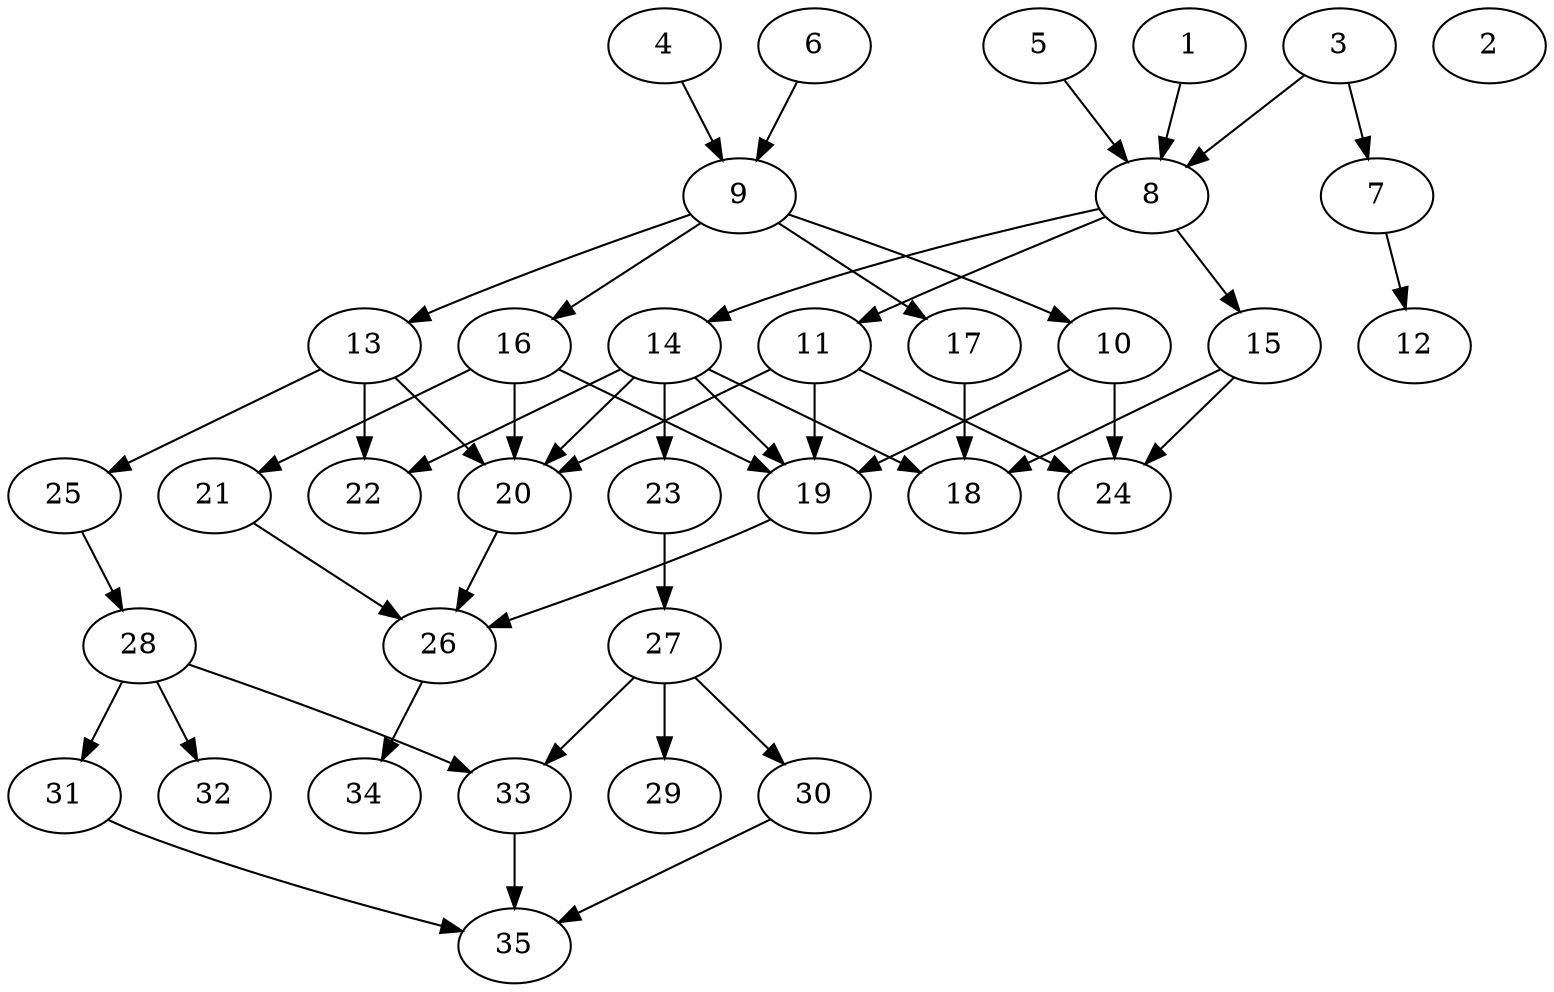 // DAG (tier=2-normal, mode=data, n=35, ccr=0.447, fat=0.545, density=0.444, regular=0.527, jump=0.103, mindata=2097152, maxdata=16777216)
// DAG automatically generated by daggen at Sun Aug 24 16:33:33 2025
// /home/ermia/Project/Environments/daggen/bin/daggen --dot --ccr 0.447 --fat 0.545 --regular 0.527 --density 0.444 --jump 0.103 --mindata 2097152 --maxdata 16777216 -n 35 
digraph G {
  1 [size="3440784447569152442368", alpha="0.00", expect_size="1720392223784576221184"]
  1 -> 8 [size ="1823314691489792"]
  2 [size="2572707707987555328", alpha="0.17", expect_size="1286353853993777664"]
  3 [size="1074143606752390656", alpha="0.16", expect_size="537071803376195328"]
  3 -> 7 [size ="378703381004288"]
  3 -> 8 [size ="378703381004288"]
  4 [size="22262438926844588", alpha="0.13", expect_size="11131219463422294"]
  4 -> 9 [size ="479565990330368"]
  5 [size="15709525178862118", alpha="0.14", expect_size="7854762589431059"]
  5 -> 8 [size ="1873620972339200"]
  6 [size="58151926941312112", alpha="0.00", expect_size="29075963470656056"]
  6 -> 9 [size ="62519456563200"]
  7 [size="100707734860801808", alpha="0.17", expect_size="50353867430400904"]
  7 -> 12 [size ="1851371959615488"]
  8 [size="62875220688231048", alpha="0.15", expect_size="31437610344115524"]
  8 -> 11 [size ="1664192662732800"]
  8 -> 14 [size ="1664192662732800"]
  8 -> 15 [size ="1664192662732800"]
  9 [size="564833790489692288", alpha="0.04", expect_size="282416895244846144"]
  9 -> 10 [size ="593028146266112"]
  9 -> 13 [size ="593028146266112"]
  9 -> 16 [size ="593028146266112"]
  9 -> 17 [size ="593028146266112"]
  10 [size="2532397757248353337344", alpha="0.02", expect_size="1266198878624176668672"]
  10 -> 19 [size ="1486316390842368"]
  10 -> 24 [size ="1486316390842368"]
  11 [size="28622527339445116", alpha="0.16", expect_size="14311263669722558"]
  11 -> 19 [size ="580819173244928"]
  11 -> 20 [size ="580819173244928"]
  11 -> 24 [size ="580819173244928"]
  12 [size="573806472043954176000", alpha="0.06", expect_size="286903236021977088000"]
  13 [size="1854962054057663922176", alpha="0.15", expect_size="927481027028831961088"]
  13 -> 20 [size ="1207758233796608"]
  13 -> 22 [size ="1207758233796608"]
  13 -> 25 [size ="1207758233796608"]
  14 [size="78234295689627984", alpha="0.18", expect_size="39117147844813992"]
  14 -> 18 [size ="36432194306048"]
  14 -> 19 [size ="36432194306048"]
  14 -> 20 [size ="36432194306048"]
  14 -> 22 [size ="36432194306048"]
  14 -> 23 [size ="36432194306048"]
  15 [size="1283917504134047072256", alpha="0.09", expect_size="641958752067023536128"]
  15 -> 18 [size ="945035377901568"]
  15 -> 24 [size ="945035377901568"]
  16 [size="179679962858097280", alpha="0.13", expect_size="89839981429048640"]
  16 -> 19 [size ="206539642109952"]
  16 -> 20 [size ="206539642109952"]
  16 -> 21 [size ="206539642109952"]
  17 [size="1531259117214340608", alpha="0.04", expect_size="765629558607170304"]
  17 -> 18 [size ="569842872614912"]
  18 [size="26065188540278664", alpha="0.16", expect_size="13032594270139332"]
  19 [size="22080450615846448", alpha="0.01", expect_size="11040225307923224"]
  19 -> 26 [size ="1055087447244800"]
  20 [size="1235560621069962496", alpha="0.12", expect_size="617780310534981248"]
  20 -> 26 [size ="1940910157856768"]
  21 [size="3120779527663663448064", alpha="0.17", expect_size="1560389763831831724032"]
  21 -> 26 [size ="1708435993264128"]
  22 [size="2499757488455022", alpha="0.16", expect_size="1249878744227511"]
  23 [size="52856741820571800", alpha="0.19", expect_size="26428370910285900"]
  23 -> 27 [size ="1428819864977408"]
  24 [size="38144504172821736", alpha="0.03", expect_size="19072252086410868"]
  25 [size="245039851766959570944", alpha="0.13", expect_size="122519925883479785472"]
  25 -> 28 [size ="313266869895168"]
  26 [size="411214673805282639872", alpha="0.00", expect_size="205607336902641319936"]
  26 -> 34 [size ="442387033751552"]
  27 [size="3945318634102754115584", alpha="0.17", expect_size="1972659317051377057792"]
  27 -> 29 [size ="1997459777650688"]
  27 -> 30 [size ="1997459777650688"]
  27 -> 33 [size ="1997459777650688"]
  28 [size="252187310030794304", alpha="0.00", expect_size="126093655015397152"]
  28 -> 31 [size ="171079419035648"]
  28 -> 32 [size ="171079419035648"]
  28 -> 33 [size ="171079419035648"]
  29 [size="4524966585042869760", alpha="0.01", expect_size="2262483292521434880"]
  30 [size="3989853095313078784", alpha="0.14", expect_size="1994926547656539392"]
  30 -> 35 [size ="1926899630604288"]
  31 [size="78476634984581955584", alpha="0.17", expect_size="39238317492290977792"]
  31 -> 35 [size ="146639251570688"]
  32 [size="638458873580403818496", alpha="0.15", expect_size="319229436790201909248"]
  33 [size="40223320265252184", alpha="0.02", expect_size="20111660132626092"]
  33 -> 35 [size ="1319542835904512"]
  34 [size="47673567280736763904", alpha="0.01", expect_size="23836783640368381952"]
  35 [size="3640574071305937092608", alpha="0.02", expect_size="1820287035652968546304"]
}
